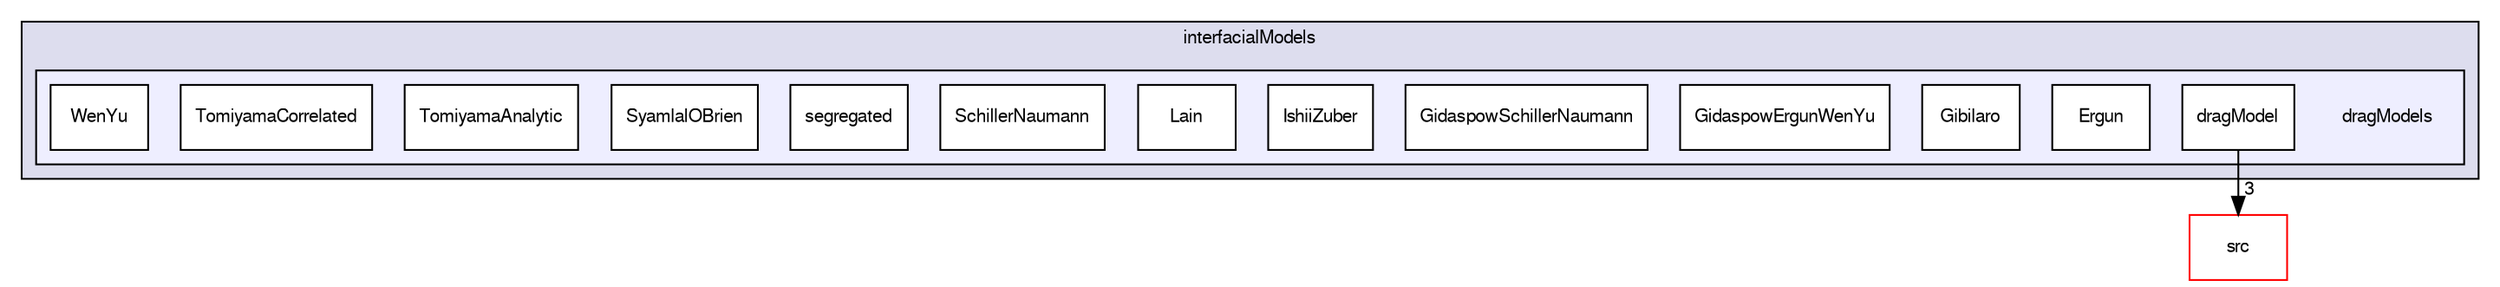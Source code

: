 digraph "applications/solvers/multiphase/twoPhaseEulerFoam/interfacialModels/dragModels" {
  bgcolor=transparent;
  compound=true
  node [ fontsize="10", fontname="FreeSans"];
  edge [ labelfontsize="10", labelfontname="FreeSans"];
  subgraph clusterdir_b7d8cc85fbe5b5cd664e714a0ccf860f {
    graph [ bgcolor="#ddddee", pencolor="black", label="interfacialModels" fontname="FreeSans", fontsize="10", URL="dir_b7d8cc85fbe5b5cd664e714a0ccf860f.html"]
  subgraph clusterdir_c58268a9b7712e9928f15c977fe2c49e {
    graph [ bgcolor="#eeeeff", pencolor="black", label="" URL="dir_c58268a9b7712e9928f15c977fe2c49e.html"];
    dir_c58268a9b7712e9928f15c977fe2c49e [shape=plaintext label="dragModels"];
    dir_8d94fda7e7bf8cc7501dc5ac3d04490a [shape=box label="dragModel" color="black" fillcolor="white" style="filled" URL="dir_8d94fda7e7bf8cc7501dc5ac3d04490a.html"];
    dir_f86eddbfba6c7b5ae9678d154e78a48d [shape=box label="Ergun" color="black" fillcolor="white" style="filled" URL="dir_f86eddbfba6c7b5ae9678d154e78a48d.html"];
    dir_b563969059263a38c215c0448bf81d6e [shape=box label="Gibilaro" color="black" fillcolor="white" style="filled" URL="dir_b563969059263a38c215c0448bf81d6e.html"];
    dir_55801b2b1b8eed3212ea7240d7d96530 [shape=box label="GidaspowErgunWenYu" color="black" fillcolor="white" style="filled" URL="dir_55801b2b1b8eed3212ea7240d7d96530.html"];
    dir_3b962bb6d5375a0ff8d63d10c10a7dc2 [shape=box label="GidaspowSchillerNaumann" color="black" fillcolor="white" style="filled" URL="dir_3b962bb6d5375a0ff8d63d10c10a7dc2.html"];
    dir_fa2e34e7df81375ac67bdb48d50a8b2d [shape=box label="IshiiZuber" color="black" fillcolor="white" style="filled" URL="dir_fa2e34e7df81375ac67bdb48d50a8b2d.html"];
    dir_6d71115f25de379a10967bc42ec44607 [shape=box label="Lain" color="black" fillcolor="white" style="filled" URL="dir_6d71115f25de379a10967bc42ec44607.html"];
    dir_d38faf97f9fdc587119271a35c82446c [shape=box label="SchillerNaumann" color="black" fillcolor="white" style="filled" URL="dir_d38faf97f9fdc587119271a35c82446c.html"];
    dir_0693ec4418a1e412c2ce07d7b7512649 [shape=box label="segregated" color="black" fillcolor="white" style="filled" URL="dir_0693ec4418a1e412c2ce07d7b7512649.html"];
    dir_3dc504e34b5abf36e178780c9019d428 [shape=box label="SyamlalOBrien" color="black" fillcolor="white" style="filled" URL="dir_3dc504e34b5abf36e178780c9019d428.html"];
    dir_a8f07a1fdc7b2b8eaf2b42266684eea6 [shape=box label="TomiyamaAnalytic" color="black" fillcolor="white" style="filled" URL="dir_a8f07a1fdc7b2b8eaf2b42266684eea6.html"];
    dir_ae5a7efcefcd0443887e8a82e5eacff4 [shape=box label="TomiyamaCorrelated" color="black" fillcolor="white" style="filled" URL="dir_ae5a7efcefcd0443887e8a82e5eacff4.html"];
    dir_c402ff48c08e0da2acc34328b907a892 [shape=box label="WenYu" color="black" fillcolor="white" style="filled" URL="dir_c402ff48c08e0da2acc34328b907a892.html"];
  }
  }
  dir_68267d1309a1af8e8297ef4c3efbcdba [shape=box label="src" color="red" URL="dir_68267d1309a1af8e8297ef4c3efbcdba.html"];
  dir_8d94fda7e7bf8cc7501dc5ac3d04490a->dir_68267d1309a1af8e8297ef4c3efbcdba [headlabel="3", labeldistance=1.5 headhref="dir_000166_000568.html"];
}
